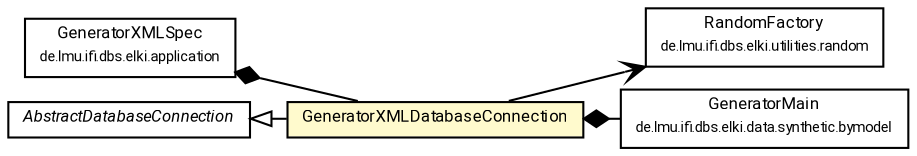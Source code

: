 #!/usr/local/bin/dot
#
# Class diagram 
# Generated by UMLGraph version R5_7_2-60-g0e99a6 (http://www.spinellis.gr/umlgraph/)
#

digraph G {
	graph [fontnames="svg"]
	edge [fontname="Roboto",fontsize=7,labelfontname="Roboto",labelfontsize=7,color="black"];
	node [fontname="Roboto",fontcolor="black",fontsize=8,shape=plaintext,margin=0,width=0,height=0];
	nodesep=0.15;
	ranksep=0.25;
	rankdir=LR;
	// de.lmu.ifi.dbs.elki.utilities.random.RandomFactory
	c4755640 [label=<<table title="de.lmu.ifi.dbs.elki.utilities.random.RandomFactory" border="0" cellborder="1" cellspacing="0" cellpadding="2" href="../utilities/random/RandomFactory.html" target="_parent">
		<tr><td><table border="0" cellspacing="0" cellpadding="1">
		<tr><td align="center" balign="center"> <font face="Roboto">RandomFactory</font> </td></tr>
		<tr><td align="center" balign="center"> <font face="Roboto" point-size="7.0">de.lmu.ifi.dbs.elki.utilities.random</font> </td></tr>
		</table></td></tr>
		</table>>, URL="../utilities/random/RandomFactory.html"];
	// de.lmu.ifi.dbs.elki.application.GeneratorXMLSpec
	c4755827 [label=<<table title="de.lmu.ifi.dbs.elki.application.GeneratorXMLSpec" border="0" cellborder="1" cellspacing="0" cellpadding="2" href="../application/GeneratorXMLSpec.html" target="_parent">
		<tr><td><table border="0" cellspacing="0" cellpadding="1">
		<tr><td align="center" balign="center"> <font face="Roboto">GeneratorXMLSpec</font> </td></tr>
		<tr><td align="center" balign="center"> <font face="Roboto" point-size="7.0">de.lmu.ifi.dbs.elki.application</font> </td></tr>
		</table></td></tr>
		</table>>, URL="../application/GeneratorXMLSpec.html"];
	// de.lmu.ifi.dbs.elki.data.synthetic.bymodel.GeneratorMain
	c4755831 [label=<<table title="de.lmu.ifi.dbs.elki.data.synthetic.bymodel.GeneratorMain" border="0" cellborder="1" cellspacing="0" cellpadding="2" href="../data/synthetic/bymodel/GeneratorMain.html" target="_parent">
		<tr><td><table border="0" cellspacing="0" cellpadding="1">
		<tr><td align="center" balign="center"> <font face="Roboto">GeneratorMain</font> </td></tr>
		<tr><td align="center" balign="center"> <font face="Roboto" point-size="7.0">de.lmu.ifi.dbs.elki.data.synthetic.bymodel</font> </td></tr>
		</table></td></tr>
		</table>>, URL="../data/synthetic/bymodel/GeneratorMain.html"];
	// de.lmu.ifi.dbs.elki.datasource.GeneratorXMLDatabaseConnection
	c4755839 [label=<<table title="de.lmu.ifi.dbs.elki.datasource.GeneratorXMLDatabaseConnection" border="0" cellborder="1" cellspacing="0" cellpadding="2" bgcolor="lemonChiffon" href="GeneratorXMLDatabaseConnection.html" target="_parent">
		<tr><td><table border="0" cellspacing="0" cellpadding="1">
		<tr><td align="center" balign="center"> <font face="Roboto">GeneratorXMLDatabaseConnection</font> </td></tr>
		</table></td></tr>
		</table>>, URL="GeneratorXMLDatabaseConnection.html"];
	// de.lmu.ifi.dbs.elki.datasource.AbstractDatabaseConnection
	c4756339 [label=<<table title="de.lmu.ifi.dbs.elki.datasource.AbstractDatabaseConnection" border="0" cellborder="1" cellspacing="0" cellpadding="2" href="AbstractDatabaseConnection.html" target="_parent">
		<tr><td><table border="0" cellspacing="0" cellpadding="1">
		<tr><td align="center" balign="center"> <font face="Roboto"><i>AbstractDatabaseConnection</i></font> </td></tr>
		</table></td></tr>
		</table>>, URL="AbstractDatabaseConnection.html"];
	// de.lmu.ifi.dbs.elki.application.GeneratorXMLSpec composed de.lmu.ifi.dbs.elki.datasource.GeneratorXMLDatabaseConnection
	c4755827 -> c4755839 [arrowhead=none,arrowtail=diamond,dir=back,weight=6];
	// de.lmu.ifi.dbs.elki.datasource.GeneratorXMLDatabaseConnection extends de.lmu.ifi.dbs.elki.datasource.AbstractDatabaseConnection
	c4756339 -> c4755839 [arrowtail=empty,dir=back,weight=10];
	// de.lmu.ifi.dbs.elki.datasource.GeneratorXMLDatabaseConnection composed de.lmu.ifi.dbs.elki.data.synthetic.bymodel.GeneratorMain
	c4755839 -> c4755831 [arrowhead=none,arrowtail=diamond,dir=back,weight=6];
	// de.lmu.ifi.dbs.elki.datasource.GeneratorXMLDatabaseConnection navassoc de.lmu.ifi.dbs.elki.utilities.random.RandomFactory
	c4755839 -> c4755640 [arrowhead=open,weight=1];
}

